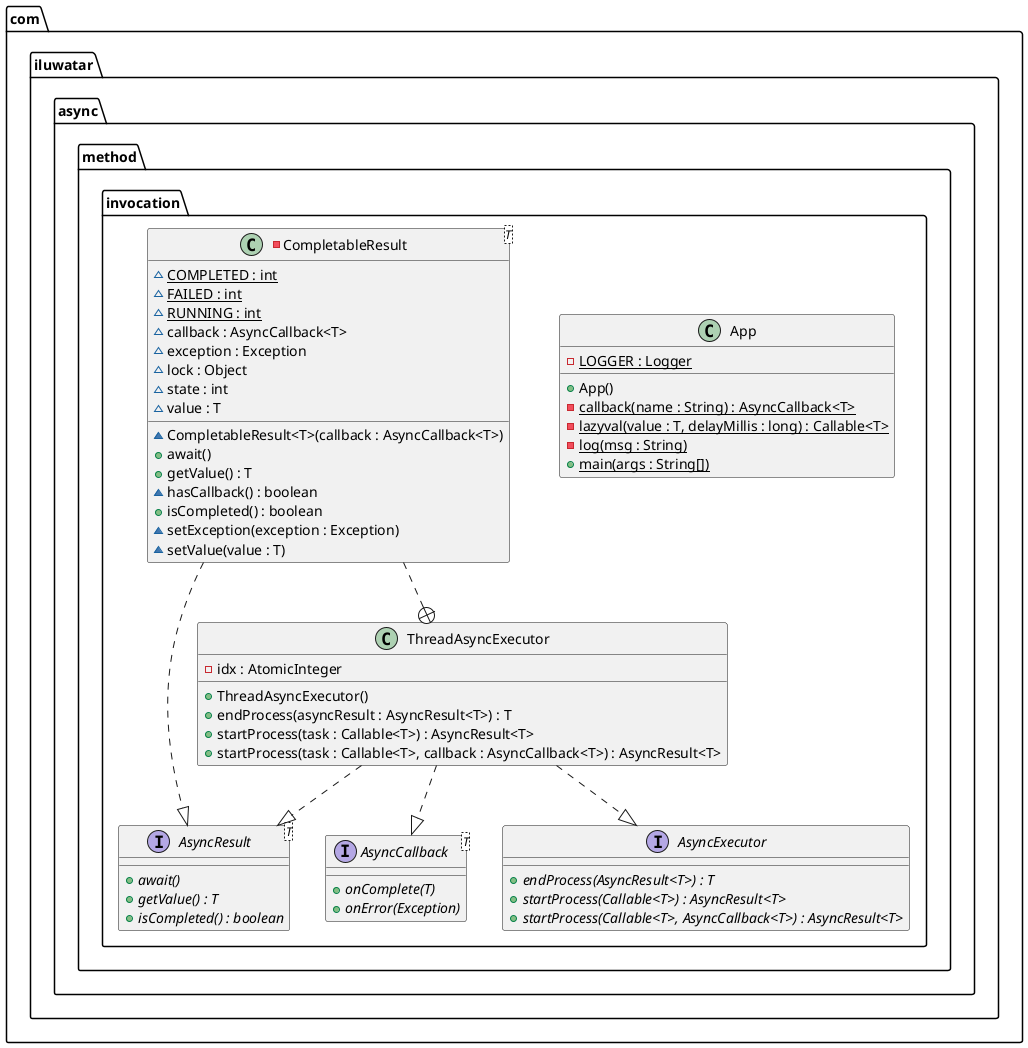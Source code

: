 @startuml
package com.iluwatar.async.method.invocation {
  class App {
    - LOGGER : Logger {static}
    + App()
    - callback(name : String) : AsyncCallback<T> {static}
    - lazyval(value : T, delayMillis : long) : Callable<T> {static}
    - log(msg : String) {static}
    + main(args : String[]) {static}
  }
  interface AsyncCallback<T> {
    + onComplete(T) {abstract}
    + onError(Exception) {abstract}
  }
  interface AsyncExecutor {
    + endProcess(AsyncResult<T>) : T {abstract}
    + startProcess(Callable<T>) : AsyncResult<T> {abstract}
    + startProcess(Callable<T>, AsyncCallback<T>) : AsyncResult<T> {abstract}
  }
  interface AsyncResult<T> {
    + await() {abstract}
    + getValue() : T {abstract}
    + isCompleted() : boolean {abstract}
  }
  class ThreadAsyncExecutor {
    - idx : AtomicInteger
    + ThreadAsyncExecutor()
    + endProcess(asyncResult : AsyncResult<T>) : T
    + startProcess(task : Callable<T>) : AsyncResult<T>
    + startProcess(task : Callable<T>, callback : AsyncCallback<T>) : AsyncResult<T>
  }
  -class CompletableResult<T> {
    ~ COMPLETED : int {static}
    ~ FAILED : int {static}
    ~ RUNNING : int {static}
    ~ callback : AsyncCallback<T>
    ~ exception : Exception
    ~ lock : Object
    ~ state : int
    ~ value : T
    ~ CompletableResult<T>(callback : AsyncCallback<T>)
    + await()
    + getValue() : T
    ~ hasCallback() : boolean
    + isCompleted() : boolean
    ~ setException(exception : Exception)
    ~ setValue(value : T)
  }
}
ThreadAsyncExecutor ..|> AsyncCallback
ThreadAsyncExecutor ..|> AsyncResult
ThreadAsyncExecutor ..|> AsyncExecutor
CompletableResult ..+ ThreadAsyncExecutor
CompletableResult ..|> AsyncResult
@enduml
